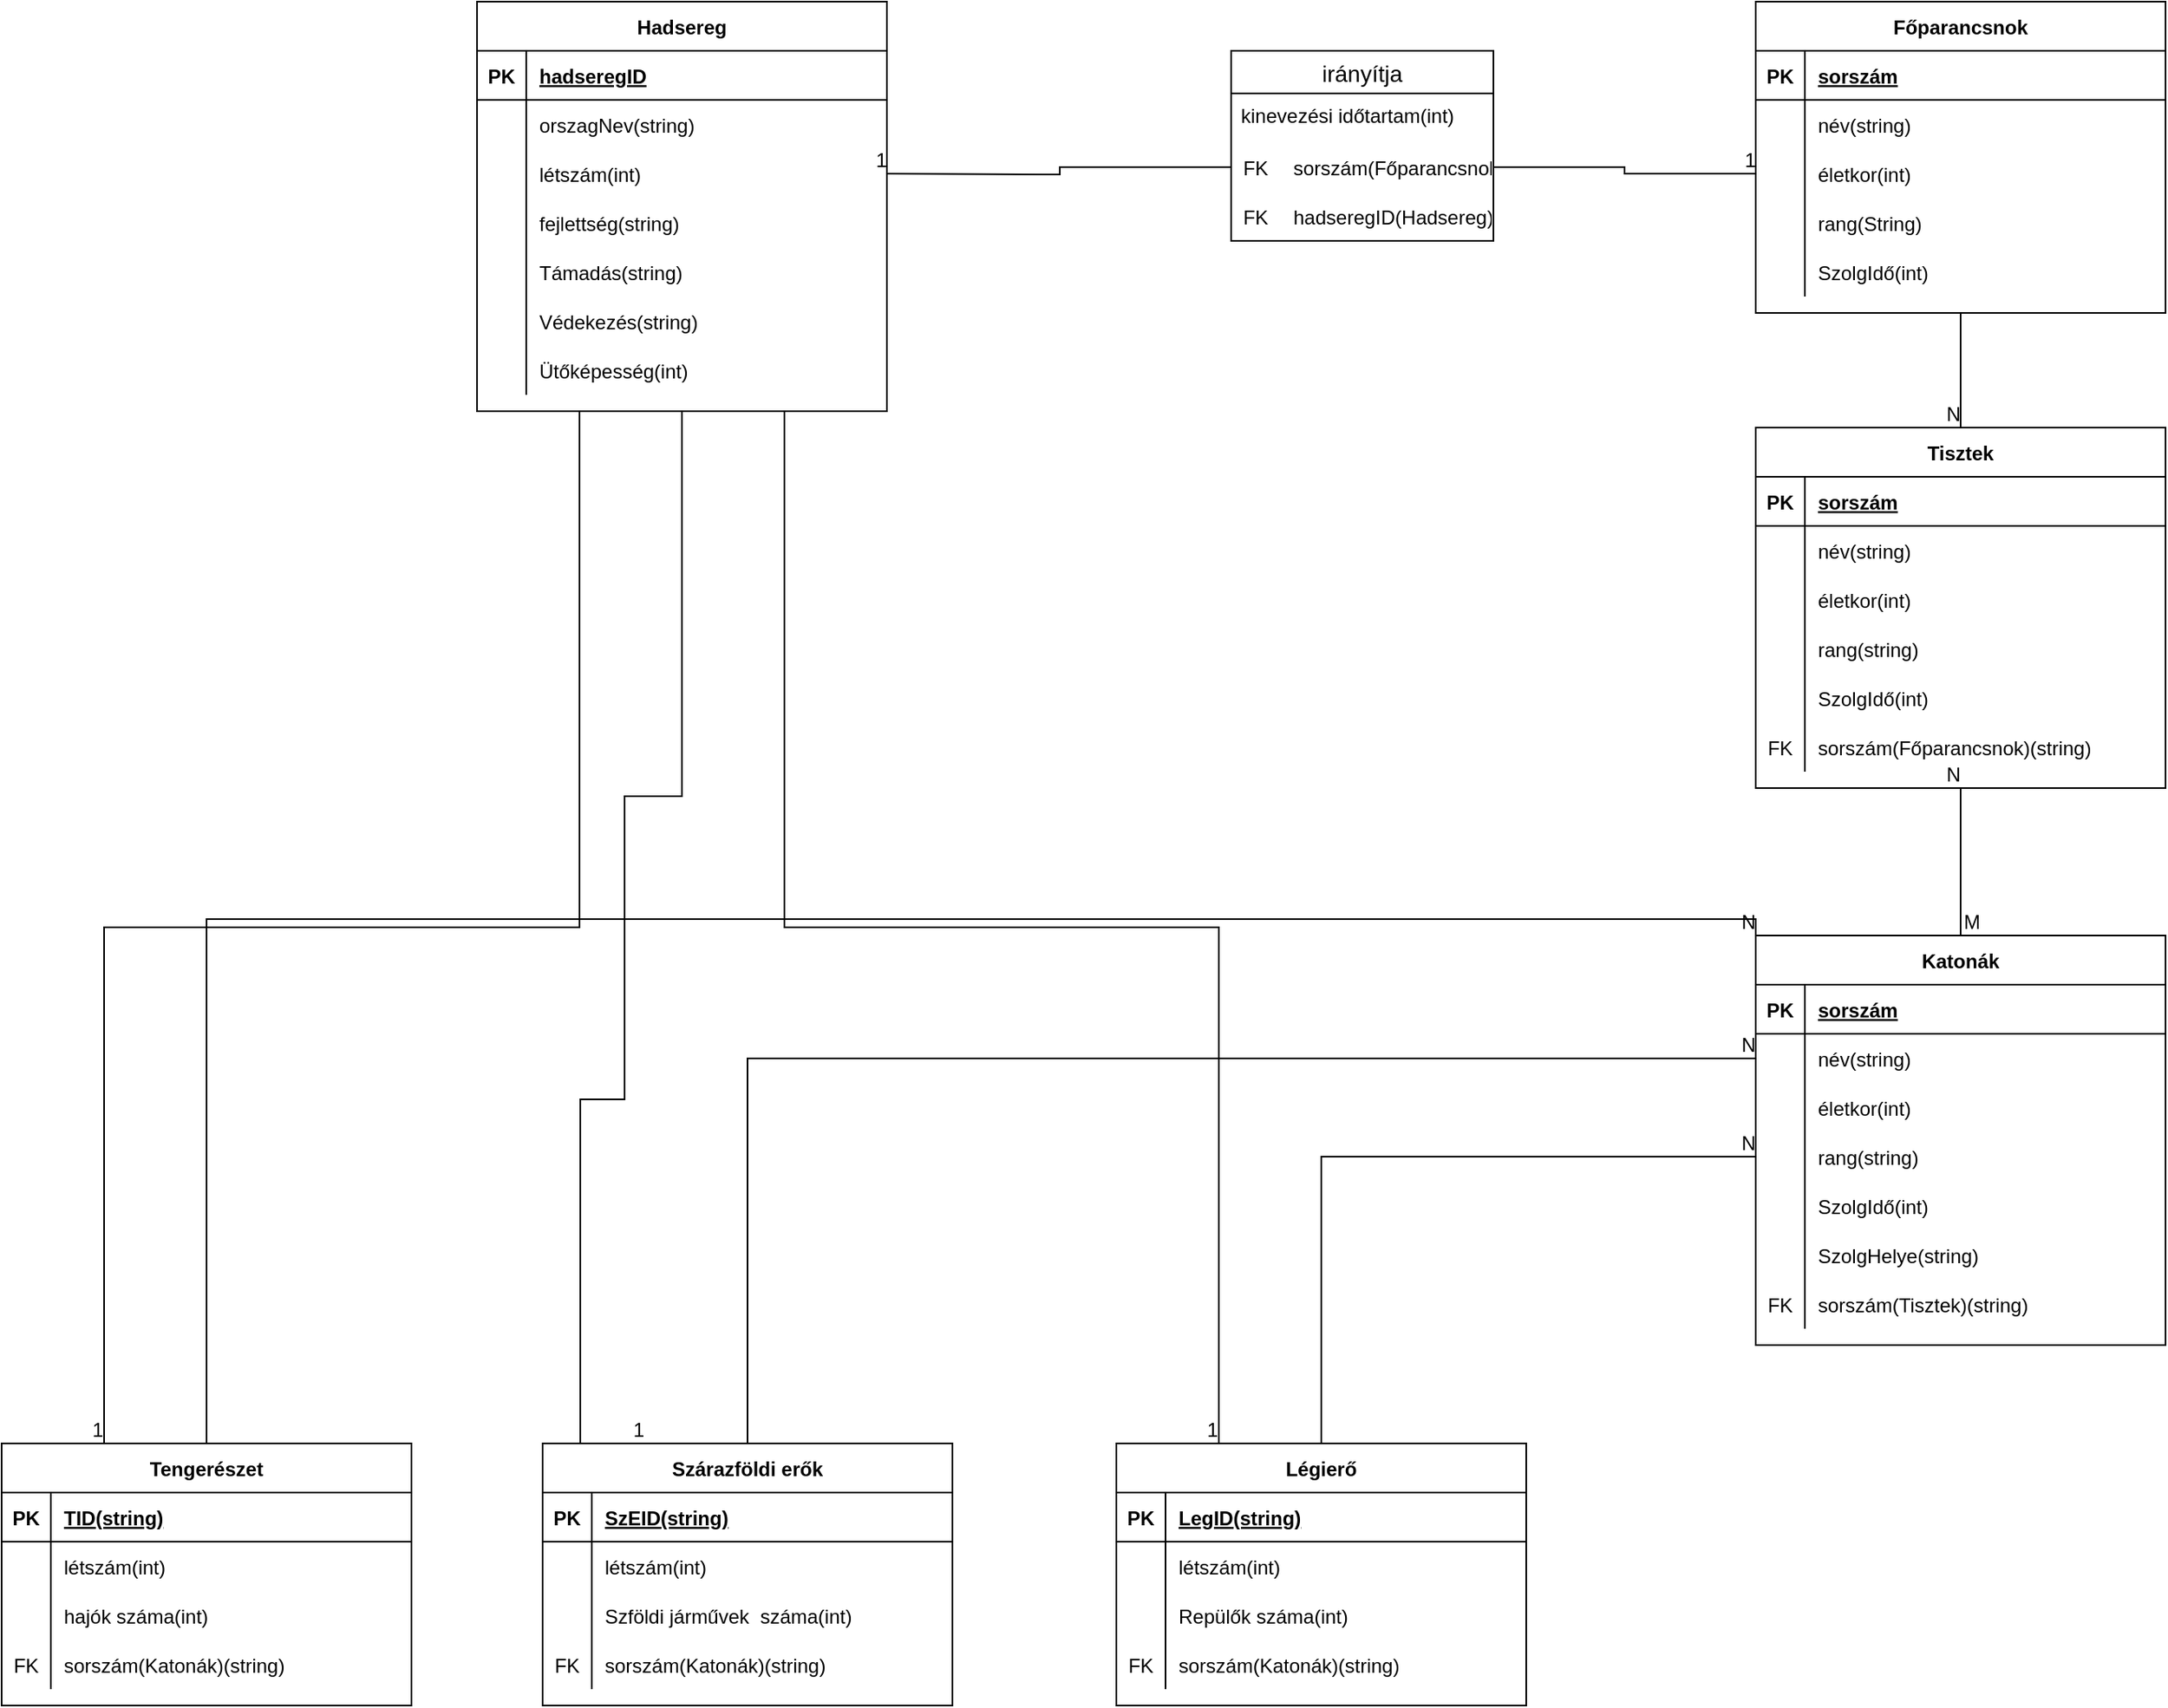<mxfile version="20.6.0" type="github">
  <diagram id="R2lEEEUBdFMjLlhIrx00" name="Page-1">
    <mxGraphModel dx="2073" dy="1334" grid="1" gridSize="10" guides="1" tooltips="1" connect="1" arrows="1" fold="1" page="0" pageScale="1" pageWidth="850" pageHeight="1100" math="0" shadow="0" extFonts="Permanent Marker^https://fonts.googleapis.com/css?family=Permanent+Marker">
      <root>
        <mxCell id="0" />
        <mxCell id="1" parent="0" />
        <mxCell id="C-vyLk0tnHw3VtMMgP7b-2" value="Főparancsnok" style="shape=table;startSize=30;container=1;collapsible=1;childLayout=tableLayout;fixedRows=1;rowLines=0;fontStyle=1;align=center;resizeLast=1;" parent="1" vertex="1">
          <mxGeometry x="780" y="-40" width="250" height="190" as="geometry" />
        </mxCell>
        <mxCell id="C-vyLk0tnHw3VtMMgP7b-3" value="" style="shape=partialRectangle;collapsible=0;dropTarget=0;pointerEvents=0;fillColor=none;points=[[0,0.5],[1,0.5]];portConstraint=eastwest;top=0;left=0;right=0;bottom=1;" parent="C-vyLk0tnHw3VtMMgP7b-2" vertex="1">
          <mxGeometry y="30" width="250" height="30" as="geometry" />
        </mxCell>
        <mxCell id="C-vyLk0tnHw3VtMMgP7b-4" value="PK" style="shape=partialRectangle;overflow=hidden;connectable=0;fillColor=none;top=0;left=0;bottom=0;right=0;fontStyle=1;" parent="C-vyLk0tnHw3VtMMgP7b-3" vertex="1">
          <mxGeometry width="30" height="30" as="geometry">
            <mxRectangle width="30" height="30" as="alternateBounds" />
          </mxGeometry>
        </mxCell>
        <mxCell id="C-vyLk0tnHw3VtMMgP7b-5" value="sorszám" style="shape=partialRectangle;overflow=hidden;connectable=0;fillColor=none;top=0;left=0;bottom=0;right=0;align=left;spacingLeft=6;fontStyle=5;" parent="C-vyLk0tnHw3VtMMgP7b-3" vertex="1">
          <mxGeometry x="30" width="220" height="30" as="geometry">
            <mxRectangle width="220" height="30" as="alternateBounds" />
          </mxGeometry>
        </mxCell>
        <mxCell id="C-vyLk0tnHw3VtMMgP7b-6" value="" style="shape=partialRectangle;collapsible=0;dropTarget=0;pointerEvents=0;fillColor=none;points=[[0,0.5],[1,0.5]];portConstraint=eastwest;top=0;left=0;right=0;bottom=0;" parent="C-vyLk0tnHw3VtMMgP7b-2" vertex="1">
          <mxGeometry y="60" width="250" height="30" as="geometry" />
        </mxCell>
        <mxCell id="C-vyLk0tnHw3VtMMgP7b-7" value="" style="shape=partialRectangle;overflow=hidden;connectable=0;fillColor=none;top=0;left=0;bottom=0;right=0;" parent="C-vyLk0tnHw3VtMMgP7b-6" vertex="1">
          <mxGeometry width="30" height="30" as="geometry">
            <mxRectangle width="30" height="30" as="alternateBounds" />
          </mxGeometry>
        </mxCell>
        <mxCell id="C-vyLk0tnHw3VtMMgP7b-8" value="név(string)" style="shape=partialRectangle;overflow=hidden;connectable=0;fillColor=none;top=0;left=0;bottom=0;right=0;align=left;spacingLeft=6;" parent="C-vyLk0tnHw3VtMMgP7b-6" vertex="1">
          <mxGeometry x="30" width="220" height="30" as="geometry">
            <mxRectangle width="220" height="30" as="alternateBounds" />
          </mxGeometry>
        </mxCell>
        <mxCell id="62SNjgMuvcfCCcA8fAyy-22" value="" style="shape=tableRow;horizontal=0;startSize=0;swimlaneHead=0;swimlaneBody=0;fillColor=none;collapsible=0;dropTarget=0;points=[[0,0.5],[1,0.5]];portConstraint=eastwest;top=0;left=0;right=0;bottom=0;" parent="C-vyLk0tnHw3VtMMgP7b-2" vertex="1">
          <mxGeometry y="90" width="250" height="30" as="geometry" />
        </mxCell>
        <mxCell id="62SNjgMuvcfCCcA8fAyy-23" value="" style="shape=partialRectangle;connectable=0;fillColor=none;top=0;left=0;bottom=0;right=0;editable=1;overflow=hidden;" parent="62SNjgMuvcfCCcA8fAyy-22" vertex="1">
          <mxGeometry width="30" height="30" as="geometry">
            <mxRectangle width="30" height="30" as="alternateBounds" />
          </mxGeometry>
        </mxCell>
        <mxCell id="62SNjgMuvcfCCcA8fAyy-24" value="életkor(int)" style="shape=partialRectangle;connectable=0;fillColor=none;top=0;left=0;bottom=0;right=0;align=left;spacingLeft=6;overflow=hidden;" parent="62SNjgMuvcfCCcA8fAyy-22" vertex="1">
          <mxGeometry x="30" width="220" height="30" as="geometry">
            <mxRectangle width="220" height="30" as="alternateBounds" />
          </mxGeometry>
        </mxCell>
        <mxCell id="62SNjgMuvcfCCcA8fAyy-26" value="" style="shape=tableRow;horizontal=0;startSize=0;swimlaneHead=0;swimlaneBody=0;fillColor=none;collapsible=0;dropTarget=0;points=[[0,0.5],[1,0.5]];portConstraint=eastwest;top=0;left=0;right=0;bottom=0;" parent="C-vyLk0tnHw3VtMMgP7b-2" vertex="1">
          <mxGeometry y="120" width="250" height="30" as="geometry" />
        </mxCell>
        <mxCell id="62SNjgMuvcfCCcA8fAyy-27" value="" style="shape=partialRectangle;connectable=0;fillColor=none;top=0;left=0;bottom=0;right=0;editable=1;overflow=hidden;" parent="62SNjgMuvcfCCcA8fAyy-26" vertex="1">
          <mxGeometry width="30" height="30" as="geometry">
            <mxRectangle width="30" height="30" as="alternateBounds" />
          </mxGeometry>
        </mxCell>
        <mxCell id="62SNjgMuvcfCCcA8fAyy-28" value="rang(String)" style="shape=partialRectangle;connectable=0;fillColor=none;top=0;left=0;bottom=0;right=0;align=left;spacingLeft=6;overflow=hidden;" parent="62SNjgMuvcfCCcA8fAyy-26" vertex="1">
          <mxGeometry x="30" width="220" height="30" as="geometry">
            <mxRectangle width="220" height="30" as="alternateBounds" />
          </mxGeometry>
        </mxCell>
        <mxCell id="62SNjgMuvcfCCcA8fAyy-30" value="" style="shape=tableRow;horizontal=0;startSize=0;swimlaneHead=0;swimlaneBody=0;fillColor=none;collapsible=0;dropTarget=0;points=[[0,0.5],[1,0.5]];portConstraint=eastwest;top=0;left=0;right=0;bottom=0;" parent="C-vyLk0tnHw3VtMMgP7b-2" vertex="1">
          <mxGeometry y="150" width="250" height="30" as="geometry" />
        </mxCell>
        <mxCell id="62SNjgMuvcfCCcA8fAyy-31" value="" style="shape=partialRectangle;connectable=0;fillColor=none;top=0;left=0;bottom=0;right=0;editable=1;overflow=hidden;" parent="62SNjgMuvcfCCcA8fAyy-30" vertex="1">
          <mxGeometry width="30" height="30" as="geometry">
            <mxRectangle width="30" height="30" as="alternateBounds" />
          </mxGeometry>
        </mxCell>
        <mxCell id="62SNjgMuvcfCCcA8fAyy-32" value="SzolgIdő(int)" style="shape=partialRectangle;connectable=0;fillColor=none;top=0;left=0;bottom=0;right=0;align=left;spacingLeft=6;overflow=hidden;" parent="62SNjgMuvcfCCcA8fAyy-30" vertex="1">
          <mxGeometry x="30" width="220" height="30" as="geometry">
            <mxRectangle width="220" height="30" as="alternateBounds" />
          </mxGeometry>
        </mxCell>
        <mxCell id="C-vyLk0tnHw3VtMMgP7b-23" value="Hadsereg" style="shape=table;startSize=30;container=1;collapsible=1;childLayout=tableLayout;fixedRows=1;rowLines=0;fontStyle=1;align=center;resizeLast=1;" parent="1" vertex="1">
          <mxGeometry y="-40" width="250" height="250" as="geometry" />
        </mxCell>
        <mxCell id="C-vyLk0tnHw3VtMMgP7b-24" value="" style="shape=partialRectangle;collapsible=0;dropTarget=0;pointerEvents=0;fillColor=none;points=[[0,0.5],[1,0.5]];portConstraint=eastwest;top=0;left=0;right=0;bottom=1;" parent="C-vyLk0tnHw3VtMMgP7b-23" vertex="1">
          <mxGeometry y="30" width="250" height="30" as="geometry" />
        </mxCell>
        <mxCell id="C-vyLk0tnHw3VtMMgP7b-25" value="PK" style="shape=partialRectangle;overflow=hidden;connectable=0;fillColor=none;top=0;left=0;bottom=0;right=0;fontStyle=1;" parent="C-vyLk0tnHw3VtMMgP7b-24" vertex="1">
          <mxGeometry width="30" height="30" as="geometry">
            <mxRectangle width="30" height="30" as="alternateBounds" />
          </mxGeometry>
        </mxCell>
        <mxCell id="C-vyLk0tnHw3VtMMgP7b-26" value="hadseregID" style="shape=partialRectangle;overflow=hidden;connectable=0;fillColor=none;top=0;left=0;bottom=0;right=0;align=left;spacingLeft=6;fontStyle=5;" parent="C-vyLk0tnHw3VtMMgP7b-24" vertex="1">
          <mxGeometry x="30" width="220" height="30" as="geometry">
            <mxRectangle width="220" height="30" as="alternateBounds" />
          </mxGeometry>
        </mxCell>
        <mxCell id="C-vyLk0tnHw3VtMMgP7b-27" value="" style="shape=partialRectangle;collapsible=0;dropTarget=0;pointerEvents=0;fillColor=none;points=[[0,0.5],[1,0.5]];portConstraint=eastwest;top=0;left=0;right=0;bottom=0;" parent="C-vyLk0tnHw3VtMMgP7b-23" vertex="1">
          <mxGeometry y="60" width="250" height="30" as="geometry" />
        </mxCell>
        <mxCell id="C-vyLk0tnHw3VtMMgP7b-28" value="" style="shape=partialRectangle;overflow=hidden;connectable=0;fillColor=none;top=0;left=0;bottom=0;right=0;" parent="C-vyLk0tnHw3VtMMgP7b-27" vertex="1">
          <mxGeometry width="30" height="30" as="geometry">
            <mxRectangle width="30" height="30" as="alternateBounds" />
          </mxGeometry>
        </mxCell>
        <mxCell id="C-vyLk0tnHw3VtMMgP7b-29" value="orszagNev(string)" style="shape=partialRectangle;overflow=hidden;connectable=0;fillColor=none;top=0;left=0;bottom=0;right=0;align=left;spacingLeft=6;" parent="C-vyLk0tnHw3VtMMgP7b-27" vertex="1">
          <mxGeometry x="30" width="220" height="30" as="geometry">
            <mxRectangle width="220" height="30" as="alternateBounds" />
          </mxGeometry>
        </mxCell>
        <mxCell id="62SNjgMuvcfCCcA8fAyy-2" value="" style="shape=tableRow;horizontal=0;startSize=0;swimlaneHead=0;swimlaneBody=0;fillColor=none;collapsible=0;dropTarget=0;points=[[0,0.5],[1,0.5]];portConstraint=eastwest;top=0;left=0;right=0;bottom=0;" parent="C-vyLk0tnHw3VtMMgP7b-23" vertex="1">
          <mxGeometry y="90" width="250" height="30" as="geometry" />
        </mxCell>
        <mxCell id="62SNjgMuvcfCCcA8fAyy-3" value="" style="shape=partialRectangle;connectable=0;fillColor=none;top=0;left=0;bottom=0;right=0;editable=1;overflow=hidden;" parent="62SNjgMuvcfCCcA8fAyy-2" vertex="1">
          <mxGeometry width="30" height="30" as="geometry">
            <mxRectangle width="30" height="30" as="alternateBounds" />
          </mxGeometry>
        </mxCell>
        <mxCell id="62SNjgMuvcfCCcA8fAyy-4" value="létszám(int)" style="shape=partialRectangle;connectable=0;fillColor=none;top=0;left=0;bottom=0;right=0;align=left;spacingLeft=6;overflow=hidden;" parent="62SNjgMuvcfCCcA8fAyy-2" vertex="1">
          <mxGeometry x="30" width="220" height="30" as="geometry">
            <mxRectangle width="220" height="30" as="alternateBounds" />
          </mxGeometry>
        </mxCell>
        <mxCell id="62SNjgMuvcfCCcA8fAyy-6" value="" style="shape=tableRow;horizontal=0;startSize=0;swimlaneHead=0;swimlaneBody=0;fillColor=none;collapsible=0;dropTarget=0;points=[[0,0.5],[1,0.5]];portConstraint=eastwest;top=0;left=0;right=0;bottom=0;" parent="C-vyLk0tnHw3VtMMgP7b-23" vertex="1">
          <mxGeometry y="120" width="250" height="30" as="geometry" />
        </mxCell>
        <mxCell id="62SNjgMuvcfCCcA8fAyy-7" value="" style="shape=partialRectangle;connectable=0;fillColor=none;top=0;left=0;bottom=0;right=0;editable=1;overflow=hidden;" parent="62SNjgMuvcfCCcA8fAyy-6" vertex="1">
          <mxGeometry width="30" height="30" as="geometry">
            <mxRectangle width="30" height="30" as="alternateBounds" />
          </mxGeometry>
        </mxCell>
        <mxCell id="62SNjgMuvcfCCcA8fAyy-8" value="fejlettség(string)" style="shape=partialRectangle;connectable=0;fillColor=none;top=0;left=0;bottom=0;right=0;align=left;spacingLeft=6;overflow=hidden;" parent="62SNjgMuvcfCCcA8fAyy-6" vertex="1">
          <mxGeometry x="30" width="220" height="30" as="geometry">
            <mxRectangle width="220" height="30" as="alternateBounds" />
          </mxGeometry>
        </mxCell>
        <mxCell id="62SNjgMuvcfCCcA8fAyy-10" value="" style="shape=tableRow;horizontal=0;startSize=0;swimlaneHead=0;swimlaneBody=0;fillColor=none;collapsible=0;dropTarget=0;points=[[0,0.5],[1,0.5]];portConstraint=eastwest;top=0;left=0;right=0;bottom=0;" parent="C-vyLk0tnHw3VtMMgP7b-23" vertex="1">
          <mxGeometry y="150" width="250" height="30" as="geometry" />
        </mxCell>
        <mxCell id="62SNjgMuvcfCCcA8fAyy-11" value="" style="shape=partialRectangle;connectable=0;fillColor=none;top=0;left=0;bottom=0;right=0;editable=1;overflow=hidden;" parent="62SNjgMuvcfCCcA8fAyy-10" vertex="1">
          <mxGeometry width="30" height="30" as="geometry">
            <mxRectangle width="30" height="30" as="alternateBounds" />
          </mxGeometry>
        </mxCell>
        <mxCell id="62SNjgMuvcfCCcA8fAyy-12" value="Támadás(string)" style="shape=partialRectangle;connectable=0;fillColor=none;top=0;left=0;bottom=0;right=0;align=left;spacingLeft=6;overflow=hidden;" parent="62SNjgMuvcfCCcA8fAyy-10" vertex="1">
          <mxGeometry x="30" width="220" height="30" as="geometry">
            <mxRectangle width="220" height="30" as="alternateBounds" />
          </mxGeometry>
        </mxCell>
        <mxCell id="62SNjgMuvcfCCcA8fAyy-14" value="" style="shape=tableRow;horizontal=0;startSize=0;swimlaneHead=0;swimlaneBody=0;fillColor=none;collapsible=0;dropTarget=0;points=[[0,0.5],[1,0.5]];portConstraint=eastwest;top=0;left=0;right=0;bottom=0;" parent="C-vyLk0tnHw3VtMMgP7b-23" vertex="1">
          <mxGeometry y="180" width="250" height="30" as="geometry" />
        </mxCell>
        <mxCell id="62SNjgMuvcfCCcA8fAyy-15" value="" style="shape=partialRectangle;connectable=0;fillColor=none;top=0;left=0;bottom=0;right=0;editable=1;overflow=hidden;" parent="62SNjgMuvcfCCcA8fAyy-14" vertex="1">
          <mxGeometry width="30" height="30" as="geometry">
            <mxRectangle width="30" height="30" as="alternateBounds" />
          </mxGeometry>
        </mxCell>
        <mxCell id="62SNjgMuvcfCCcA8fAyy-16" value="Védekezés(string)" style="shape=partialRectangle;connectable=0;fillColor=none;top=0;left=0;bottom=0;right=0;align=left;spacingLeft=6;overflow=hidden;" parent="62SNjgMuvcfCCcA8fAyy-14" vertex="1">
          <mxGeometry x="30" width="220" height="30" as="geometry">
            <mxRectangle width="220" height="30" as="alternateBounds" />
          </mxGeometry>
        </mxCell>
        <mxCell id="62SNjgMuvcfCCcA8fAyy-18" value="" style="shape=tableRow;horizontal=0;startSize=0;swimlaneHead=0;swimlaneBody=0;fillColor=none;collapsible=0;dropTarget=0;points=[[0,0.5],[1,0.5]];portConstraint=eastwest;top=0;left=0;right=0;bottom=0;" parent="C-vyLk0tnHw3VtMMgP7b-23" vertex="1">
          <mxGeometry y="210" width="250" height="30" as="geometry" />
        </mxCell>
        <mxCell id="62SNjgMuvcfCCcA8fAyy-19" value="" style="shape=partialRectangle;connectable=0;fillColor=none;top=0;left=0;bottom=0;right=0;editable=1;overflow=hidden;" parent="62SNjgMuvcfCCcA8fAyy-18" vertex="1">
          <mxGeometry width="30" height="30" as="geometry">
            <mxRectangle width="30" height="30" as="alternateBounds" />
          </mxGeometry>
        </mxCell>
        <mxCell id="62SNjgMuvcfCCcA8fAyy-20" value="Ütőképesség(int)" style="shape=partialRectangle;connectable=0;fillColor=none;top=0;left=0;bottom=0;right=0;align=left;spacingLeft=6;overflow=hidden;" parent="62SNjgMuvcfCCcA8fAyy-18" vertex="1">
          <mxGeometry x="30" width="220" height="30" as="geometry">
            <mxRectangle width="220" height="30" as="alternateBounds" />
          </mxGeometry>
        </mxCell>
        <mxCell id="62SNjgMuvcfCCcA8fAyy-33" value="Tisztek" style="shape=table;startSize=30;container=1;collapsible=1;childLayout=tableLayout;fixedRows=1;rowLines=0;fontStyle=1;align=center;resizeLast=1;" parent="1" vertex="1">
          <mxGeometry x="780" y="220" width="250" height="220" as="geometry" />
        </mxCell>
        <mxCell id="62SNjgMuvcfCCcA8fAyy-34" value="" style="shape=partialRectangle;collapsible=0;dropTarget=0;pointerEvents=0;fillColor=none;points=[[0,0.5],[1,0.5]];portConstraint=eastwest;top=0;left=0;right=0;bottom=1;" parent="62SNjgMuvcfCCcA8fAyy-33" vertex="1">
          <mxGeometry y="30" width="250" height="30" as="geometry" />
        </mxCell>
        <mxCell id="62SNjgMuvcfCCcA8fAyy-35" value="PK" style="shape=partialRectangle;overflow=hidden;connectable=0;fillColor=none;top=0;left=0;bottom=0;right=0;fontStyle=1;" parent="62SNjgMuvcfCCcA8fAyy-34" vertex="1">
          <mxGeometry width="30" height="30" as="geometry">
            <mxRectangle width="30" height="30" as="alternateBounds" />
          </mxGeometry>
        </mxCell>
        <mxCell id="62SNjgMuvcfCCcA8fAyy-36" value="sorszám" style="shape=partialRectangle;overflow=hidden;connectable=0;fillColor=none;top=0;left=0;bottom=0;right=0;align=left;spacingLeft=6;fontStyle=5;" parent="62SNjgMuvcfCCcA8fAyy-34" vertex="1">
          <mxGeometry x="30" width="220" height="30" as="geometry">
            <mxRectangle width="220" height="30" as="alternateBounds" />
          </mxGeometry>
        </mxCell>
        <mxCell id="62SNjgMuvcfCCcA8fAyy-37" value="" style="shape=partialRectangle;collapsible=0;dropTarget=0;pointerEvents=0;fillColor=none;points=[[0,0.5],[1,0.5]];portConstraint=eastwest;top=0;left=0;right=0;bottom=0;" parent="62SNjgMuvcfCCcA8fAyy-33" vertex="1">
          <mxGeometry y="60" width="250" height="30" as="geometry" />
        </mxCell>
        <mxCell id="62SNjgMuvcfCCcA8fAyy-38" value="" style="shape=partialRectangle;overflow=hidden;connectable=0;fillColor=none;top=0;left=0;bottom=0;right=0;" parent="62SNjgMuvcfCCcA8fAyy-37" vertex="1">
          <mxGeometry width="30" height="30" as="geometry">
            <mxRectangle width="30" height="30" as="alternateBounds" />
          </mxGeometry>
        </mxCell>
        <mxCell id="62SNjgMuvcfCCcA8fAyy-39" value="név(string)" style="shape=partialRectangle;overflow=hidden;connectable=0;fillColor=none;top=0;left=0;bottom=0;right=0;align=left;spacingLeft=6;" parent="62SNjgMuvcfCCcA8fAyy-37" vertex="1">
          <mxGeometry x="30" width="220" height="30" as="geometry">
            <mxRectangle width="220" height="30" as="alternateBounds" />
          </mxGeometry>
        </mxCell>
        <mxCell id="62SNjgMuvcfCCcA8fAyy-40" value="" style="shape=tableRow;horizontal=0;startSize=0;swimlaneHead=0;swimlaneBody=0;fillColor=none;collapsible=0;dropTarget=0;points=[[0,0.5],[1,0.5]];portConstraint=eastwest;top=0;left=0;right=0;bottom=0;" parent="62SNjgMuvcfCCcA8fAyy-33" vertex="1">
          <mxGeometry y="90" width="250" height="30" as="geometry" />
        </mxCell>
        <mxCell id="62SNjgMuvcfCCcA8fAyy-41" value="" style="shape=partialRectangle;connectable=0;fillColor=none;top=0;left=0;bottom=0;right=0;editable=1;overflow=hidden;" parent="62SNjgMuvcfCCcA8fAyy-40" vertex="1">
          <mxGeometry width="30" height="30" as="geometry">
            <mxRectangle width="30" height="30" as="alternateBounds" />
          </mxGeometry>
        </mxCell>
        <mxCell id="62SNjgMuvcfCCcA8fAyy-42" value="életkor(int)" style="shape=partialRectangle;connectable=0;fillColor=none;top=0;left=0;bottom=0;right=0;align=left;spacingLeft=6;overflow=hidden;" parent="62SNjgMuvcfCCcA8fAyy-40" vertex="1">
          <mxGeometry x="30" width="220" height="30" as="geometry">
            <mxRectangle width="220" height="30" as="alternateBounds" />
          </mxGeometry>
        </mxCell>
        <mxCell id="62SNjgMuvcfCCcA8fAyy-43" value="" style="shape=tableRow;horizontal=0;startSize=0;swimlaneHead=0;swimlaneBody=0;fillColor=none;collapsible=0;dropTarget=0;points=[[0,0.5],[1,0.5]];portConstraint=eastwest;top=0;left=0;right=0;bottom=0;" parent="62SNjgMuvcfCCcA8fAyy-33" vertex="1">
          <mxGeometry y="120" width="250" height="30" as="geometry" />
        </mxCell>
        <mxCell id="62SNjgMuvcfCCcA8fAyy-44" value="" style="shape=partialRectangle;connectable=0;fillColor=none;top=0;left=0;bottom=0;right=0;editable=1;overflow=hidden;" parent="62SNjgMuvcfCCcA8fAyy-43" vertex="1">
          <mxGeometry width="30" height="30" as="geometry">
            <mxRectangle width="30" height="30" as="alternateBounds" />
          </mxGeometry>
        </mxCell>
        <mxCell id="62SNjgMuvcfCCcA8fAyy-45" value="rang(string)" style="shape=partialRectangle;connectable=0;fillColor=none;top=0;left=0;bottom=0;right=0;align=left;spacingLeft=6;overflow=hidden;" parent="62SNjgMuvcfCCcA8fAyy-43" vertex="1">
          <mxGeometry x="30" width="220" height="30" as="geometry">
            <mxRectangle width="220" height="30" as="alternateBounds" />
          </mxGeometry>
        </mxCell>
        <mxCell id="62SNjgMuvcfCCcA8fAyy-46" value="" style="shape=tableRow;horizontal=0;startSize=0;swimlaneHead=0;swimlaneBody=0;fillColor=none;collapsible=0;dropTarget=0;points=[[0,0.5],[1,0.5]];portConstraint=eastwest;top=0;left=0;right=0;bottom=0;" parent="62SNjgMuvcfCCcA8fAyy-33" vertex="1">
          <mxGeometry y="150" width="250" height="30" as="geometry" />
        </mxCell>
        <mxCell id="62SNjgMuvcfCCcA8fAyy-47" value="" style="shape=partialRectangle;connectable=0;fillColor=none;top=0;left=0;bottom=0;right=0;editable=1;overflow=hidden;" parent="62SNjgMuvcfCCcA8fAyy-46" vertex="1">
          <mxGeometry width="30" height="30" as="geometry">
            <mxRectangle width="30" height="30" as="alternateBounds" />
          </mxGeometry>
        </mxCell>
        <mxCell id="62SNjgMuvcfCCcA8fAyy-48" value="SzolgIdő(int)" style="shape=partialRectangle;connectable=0;fillColor=none;top=0;left=0;bottom=0;right=0;align=left;spacingLeft=6;overflow=hidden;" parent="62SNjgMuvcfCCcA8fAyy-46" vertex="1">
          <mxGeometry x="30" width="220" height="30" as="geometry">
            <mxRectangle width="220" height="30" as="alternateBounds" />
          </mxGeometry>
        </mxCell>
        <mxCell id="62SNjgMuvcfCCcA8fAyy-50" value="" style="shape=tableRow;horizontal=0;startSize=0;swimlaneHead=0;swimlaneBody=0;fillColor=none;collapsible=0;dropTarget=0;points=[[0,0.5],[1,0.5]];portConstraint=eastwest;top=0;left=0;right=0;bottom=0;" parent="62SNjgMuvcfCCcA8fAyy-33" vertex="1">
          <mxGeometry y="180" width="250" height="30" as="geometry" />
        </mxCell>
        <mxCell id="62SNjgMuvcfCCcA8fAyy-51" value="FK" style="shape=partialRectangle;connectable=0;fillColor=none;top=0;left=0;bottom=0;right=0;fontStyle=0;overflow=hidden;" parent="62SNjgMuvcfCCcA8fAyy-50" vertex="1">
          <mxGeometry width="30" height="30" as="geometry">
            <mxRectangle width="30" height="30" as="alternateBounds" />
          </mxGeometry>
        </mxCell>
        <mxCell id="62SNjgMuvcfCCcA8fAyy-52" value="sorszám(Főparancsnok)(string)" style="shape=partialRectangle;connectable=0;fillColor=none;top=0;left=0;bottom=0;right=0;align=left;spacingLeft=6;fontStyle=0;overflow=hidden;" parent="62SNjgMuvcfCCcA8fAyy-50" vertex="1">
          <mxGeometry x="30" width="220" height="30" as="geometry">
            <mxRectangle width="220" height="30" as="alternateBounds" />
          </mxGeometry>
        </mxCell>
        <mxCell id="62SNjgMuvcfCCcA8fAyy-53" value="Katonák" style="shape=table;startSize=30;container=1;collapsible=1;childLayout=tableLayout;fixedRows=1;rowLines=0;fontStyle=1;align=center;resizeLast=1;" parent="1" vertex="1">
          <mxGeometry x="780" y="530" width="250" height="250" as="geometry" />
        </mxCell>
        <mxCell id="62SNjgMuvcfCCcA8fAyy-54" value="" style="shape=partialRectangle;collapsible=0;dropTarget=0;pointerEvents=0;fillColor=none;points=[[0,0.5],[1,0.5]];portConstraint=eastwest;top=0;left=0;right=0;bottom=1;" parent="62SNjgMuvcfCCcA8fAyy-53" vertex="1">
          <mxGeometry y="30" width="250" height="30" as="geometry" />
        </mxCell>
        <mxCell id="62SNjgMuvcfCCcA8fAyy-55" value="PK" style="shape=partialRectangle;overflow=hidden;connectable=0;fillColor=none;top=0;left=0;bottom=0;right=0;fontStyle=1;" parent="62SNjgMuvcfCCcA8fAyy-54" vertex="1">
          <mxGeometry width="30" height="30" as="geometry">
            <mxRectangle width="30" height="30" as="alternateBounds" />
          </mxGeometry>
        </mxCell>
        <mxCell id="62SNjgMuvcfCCcA8fAyy-56" value="sorszám" style="shape=partialRectangle;overflow=hidden;connectable=0;fillColor=none;top=0;left=0;bottom=0;right=0;align=left;spacingLeft=6;fontStyle=5;" parent="62SNjgMuvcfCCcA8fAyy-54" vertex="1">
          <mxGeometry x="30" width="220" height="30" as="geometry">
            <mxRectangle width="220" height="30" as="alternateBounds" />
          </mxGeometry>
        </mxCell>
        <mxCell id="62SNjgMuvcfCCcA8fAyy-57" value="" style="shape=partialRectangle;collapsible=0;dropTarget=0;pointerEvents=0;fillColor=none;points=[[0,0.5],[1,0.5]];portConstraint=eastwest;top=0;left=0;right=0;bottom=0;" parent="62SNjgMuvcfCCcA8fAyy-53" vertex="1">
          <mxGeometry y="60" width="250" height="30" as="geometry" />
        </mxCell>
        <mxCell id="62SNjgMuvcfCCcA8fAyy-58" value="" style="shape=partialRectangle;overflow=hidden;connectable=0;fillColor=none;top=0;left=0;bottom=0;right=0;" parent="62SNjgMuvcfCCcA8fAyy-57" vertex="1">
          <mxGeometry width="30" height="30" as="geometry">
            <mxRectangle width="30" height="30" as="alternateBounds" />
          </mxGeometry>
        </mxCell>
        <mxCell id="62SNjgMuvcfCCcA8fAyy-59" value="név(string)" style="shape=partialRectangle;overflow=hidden;connectable=0;fillColor=none;top=0;left=0;bottom=0;right=0;align=left;spacingLeft=6;" parent="62SNjgMuvcfCCcA8fAyy-57" vertex="1">
          <mxGeometry x="30" width="220" height="30" as="geometry">
            <mxRectangle width="220" height="30" as="alternateBounds" />
          </mxGeometry>
        </mxCell>
        <mxCell id="62SNjgMuvcfCCcA8fAyy-60" value="" style="shape=tableRow;horizontal=0;startSize=0;swimlaneHead=0;swimlaneBody=0;fillColor=none;collapsible=0;dropTarget=0;points=[[0,0.5],[1,0.5]];portConstraint=eastwest;top=0;left=0;right=0;bottom=0;" parent="62SNjgMuvcfCCcA8fAyy-53" vertex="1">
          <mxGeometry y="90" width="250" height="30" as="geometry" />
        </mxCell>
        <mxCell id="62SNjgMuvcfCCcA8fAyy-61" value="" style="shape=partialRectangle;connectable=0;fillColor=none;top=0;left=0;bottom=0;right=0;editable=1;overflow=hidden;" parent="62SNjgMuvcfCCcA8fAyy-60" vertex="1">
          <mxGeometry width="30" height="30" as="geometry">
            <mxRectangle width="30" height="30" as="alternateBounds" />
          </mxGeometry>
        </mxCell>
        <mxCell id="62SNjgMuvcfCCcA8fAyy-62" value="életkor(int)" style="shape=partialRectangle;connectable=0;fillColor=none;top=0;left=0;bottom=0;right=0;align=left;spacingLeft=6;overflow=hidden;" parent="62SNjgMuvcfCCcA8fAyy-60" vertex="1">
          <mxGeometry x="30" width="220" height="30" as="geometry">
            <mxRectangle width="220" height="30" as="alternateBounds" />
          </mxGeometry>
        </mxCell>
        <mxCell id="62SNjgMuvcfCCcA8fAyy-63" value="" style="shape=tableRow;horizontal=0;startSize=0;swimlaneHead=0;swimlaneBody=0;fillColor=none;collapsible=0;dropTarget=0;points=[[0,0.5],[1,0.5]];portConstraint=eastwest;top=0;left=0;right=0;bottom=0;" parent="62SNjgMuvcfCCcA8fAyy-53" vertex="1">
          <mxGeometry y="120" width="250" height="30" as="geometry" />
        </mxCell>
        <mxCell id="62SNjgMuvcfCCcA8fAyy-64" value="" style="shape=partialRectangle;connectable=0;fillColor=none;top=0;left=0;bottom=0;right=0;editable=1;overflow=hidden;" parent="62SNjgMuvcfCCcA8fAyy-63" vertex="1">
          <mxGeometry width="30" height="30" as="geometry">
            <mxRectangle width="30" height="30" as="alternateBounds" />
          </mxGeometry>
        </mxCell>
        <mxCell id="62SNjgMuvcfCCcA8fAyy-65" value="rang(string)" style="shape=partialRectangle;connectable=0;fillColor=none;top=0;left=0;bottom=0;right=0;align=left;spacingLeft=6;overflow=hidden;" parent="62SNjgMuvcfCCcA8fAyy-63" vertex="1">
          <mxGeometry x="30" width="220" height="30" as="geometry">
            <mxRectangle width="220" height="30" as="alternateBounds" />
          </mxGeometry>
        </mxCell>
        <mxCell id="62SNjgMuvcfCCcA8fAyy-66" value="" style="shape=tableRow;horizontal=0;startSize=0;swimlaneHead=0;swimlaneBody=0;fillColor=none;collapsible=0;dropTarget=0;points=[[0,0.5],[1,0.5]];portConstraint=eastwest;top=0;left=0;right=0;bottom=0;" parent="62SNjgMuvcfCCcA8fAyy-53" vertex="1">
          <mxGeometry y="150" width="250" height="30" as="geometry" />
        </mxCell>
        <mxCell id="62SNjgMuvcfCCcA8fAyy-67" value="" style="shape=partialRectangle;connectable=0;fillColor=none;top=0;left=0;bottom=0;right=0;editable=1;overflow=hidden;" parent="62SNjgMuvcfCCcA8fAyy-66" vertex="1">
          <mxGeometry width="30" height="30" as="geometry">
            <mxRectangle width="30" height="30" as="alternateBounds" />
          </mxGeometry>
        </mxCell>
        <mxCell id="62SNjgMuvcfCCcA8fAyy-68" value="SzolgIdő(int)" style="shape=partialRectangle;connectable=0;fillColor=none;top=0;left=0;bottom=0;right=0;align=left;spacingLeft=6;overflow=hidden;" parent="62SNjgMuvcfCCcA8fAyy-66" vertex="1">
          <mxGeometry x="30" width="220" height="30" as="geometry">
            <mxRectangle width="220" height="30" as="alternateBounds" />
          </mxGeometry>
        </mxCell>
        <mxCell id="62SNjgMuvcfCCcA8fAyy-70" value="" style="shape=tableRow;horizontal=0;startSize=0;swimlaneHead=0;swimlaneBody=0;fillColor=none;collapsible=0;dropTarget=0;points=[[0,0.5],[1,0.5]];portConstraint=eastwest;top=0;left=0;right=0;bottom=0;" parent="62SNjgMuvcfCCcA8fAyy-53" vertex="1">
          <mxGeometry y="180" width="250" height="30" as="geometry" />
        </mxCell>
        <mxCell id="62SNjgMuvcfCCcA8fAyy-71" value="" style="shape=partialRectangle;connectable=0;fillColor=none;top=0;left=0;bottom=0;right=0;editable=1;overflow=hidden;" parent="62SNjgMuvcfCCcA8fAyy-70" vertex="1">
          <mxGeometry width="30" height="30" as="geometry">
            <mxRectangle width="30" height="30" as="alternateBounds" />
          </mxGeometry>
        </mxCell>
        <mxCell id="62SNjgMuvcfCCcA8fAyy-72" value="SzolgHelye(string)" style="shape=partialRectangle;connectable=0;fillColor=none;top=0;left=0;bottom=0;right=0;align=left;spacingLeft=6;overflow=hidden;" parent="62SNjgMuvcfCCcA8fAyy-70" vertex="1">
          <mxGeometry x="30" width="220" height="30" as="geometry">
            <mxRectangle width="220" height="30" as="alternateBounds" />
          </mxGeometry>
        </mxCell>
        <mxCell id="lbU3FmjVUX4WFI3qrO2V-90" value="" style="shape=tableRow;horizontal=0;startSize=0;swimlaneHead=0;swimlaneBody=0;fillColor=none;collapsible=0;dropTarget=0;points=[[0,0.5],[1,0.5]];portConstraint=eastwest;top=0;left=0;right=0;bottom=0;" parent="62SNjgMuvcfCCcA8fAyy-53" vertex="1">
          <mxGeometry y="210" width="250" height="30" as="geometry" />
        </mxCell>
        <mxCell id="lbU3FmjVUX4WFI3qrO2V-91" value="FK" style="shape=partialRectangle;connectable=0;fillColor=none;top=0;left=0;bottom=0;right=0;fontStyle=0;overflow=hidden;" parent="lbU3FmjVUX4WFI3qrO2V-90" vertex="1">
          <mxGeometry width="30" height="30" as="geometry">
            <mxRectangle width="30" height="30" as="alternateBounds" />
          </mxGeometry>
        </mxCell>
        <mxCell id="lbU3FmjVUX4WFI3qrO2V-92" value="sorszám(Tisztek)(string)" style="shape=partialRectangle;connectable=0;fillColor=none;top=0;left=0;bottom=0;right=0;align=left;spacingLeft=6;fontStyle=0;overflow=hidden;" parent="lbU3FmjVUX4WFI3qrO2V-90" vertex="1">
          <mxGeometry x="30" width="220" height="30" as="geometry">
            <mxRectangle width="220" height="30" as="alternateBounds" />
          </mxGeometry>
        </mxCell>
        <mxCell id="lbU3FmjVUX4WFI3qrO2V-1" value="Tengerészet" style="shape=table;startSize=30;container=1;collapsible=1;childLayout=tableLayout;fixedRows=1;rowLines=0;fontStyle=1;align=center;resizeLast=1;" parent="1" vertex="1">
          <mxGeometry x="-290" y="840" width="250" height="160" as="geometry" />
        </mxCell>
        <mxCell id="lbU3FmjVUX4WFI3qrO2V-2" value="" style="shape=partialRectangle;collapsible=0;dropTarget=0;pointerEvents=0;fillColor=none;points=[[0,0.5],[1,0.5]];portConstraint=eastwest;top=0;left=0;right=0;bottom=1;" parent="lbU3FmjVUX4WFI3qrO2V-1" vertex="1">
          <mxGeometry y="30" width="250" height="30" as="geometry" />
        </mxCell>
        <mxCell id="lbU3FmjVUX4WFI3qrO2V-3" value="PK" style="shape=partialRectangle;overflow=hidden;connectable=0;fillColor=none;top=0;left=0;bottom=0;right=0;fontStyle=1;" parent="lbU3FmjVUX4WFI3qrO2V-2" vertex="1">
          <mxGeometry width="30" height="30" as="geometry">
            <mxRectangle width="30" height="30" as="alternateBounds" />
          </mxGeometry>
        </mxCell>
        <mxCell id="lbU3FmjVUX4WFI3qrO2V-4" value="TID(string)" style="shape=partialRectangle;overflow=hidden;connectable=0;fillColor=none;top=0;left=0;bottom=0;right=0;align=left;spacingLeft=6;fontStyle=5;" parent="lbU3FmjVUX4WFI3qrO2V-2" vertex="1">
          <mxGeometry x="30" width="220" height="30" as="geometry">
            <mxRectangle width="220" height="30" as="alternateBounds" />
          </mxGeometry>
        </mxCell>
        <mxCell id="lbU3FmjVUX4WFI3qrO2V-5" value="" style="shape=partialRectangle;collapsible=0;dropTarget=0;pointerEvents=0;fillColor=none;points=[[0,0.5],[1,0.5]];portConstraint=eastwest;top=0;left=0;right=0;bottom=0;" parent="lbU3FmjVUX4WFI3qrO2V-1" vertex="1">
          <mxGeometry y="60" width="250" height="30" as="geometry" />
        </mxCell>
        <mxCell id="lbU3FmjVUX4WFI3qrO2V-6" value="" style="shape=partialRectangle;overflow=hidden;connectable=0;fillColor=none;top=0;left=0;bottom=0;right=0;" parent="lbU3FmjVUX4WFI3qrO2V-5" vertex="1">
          <mxGeometry width="30" height="30" as="geometry">
            <mxRectangle width="30" height="30" as="alternateBounds" />
          </mxGeometry>
        </mxCell>
        <mxCell id="lbU3FmjVUX4WFI3qrO2V-7" value="létszám(int)" style="shape=partialRectangle;overflow=hidden;connectable=0;fillColor=none;top=0;left=0;bottom=0;right=0;align=left;spacingLeft=6;" parent="lbU3FmjVUX4WFI3qrO2V-5" vertex="1">
          <mxGeometry x="30" width="220" height="30" as="geometry">
            <mxRectangle width="220" height="30" as="alternateBounds" />
          </mxGeometry>
        </mxCell>
        <mxCell id="lbU3FmjVUX4WFI3qrO2V-8" value="" style="shape=tableRow;horizontal=0;startSize=0;swimlaneHead=0;swimlaneBody=0;fillColor=none;collapsible=0;dropTarget=0;points=[[0,0.5],[1,0.5]];portConstraint=eastwest;top=0;left=0;right=0;bottom=0;" parent="lbU3FmjVUX4WFI3qrO2V-1" vertex="1">
          <mxGeometry y="90" width="250" height="30" as="geometry" />
        </mxCell>
        <mxCell id="lbU3FmjVUX4WFI3qrO2V-9" value="" style="shape=partialRectangle;connectable=0;fillColor=none;top=0;left=0;bottom=0;right=0;editable=1;overflow=hidden;" parent="lbU3FmjVUX4WFI3qrO2V-8" vertex="1">
          <mxGeometry width="30" height="30" as="geometry">
            <mxRectangle width="30" height="30" as="alternateBounds" />
          </mxGeometry>
        </mxCell>
        <mxCell id="lbU3FmjVUX4WFI3qrO2V-10" value="hajók száma(int)" style="shape=partialRectangle;connectable=0;fillColor=none;top=0;left=0;bottom=0;right=0;align=left;spacingLeft=6;overflow=hidden;" parent="lbU3FmjVUX4WFI3qrO2V-8" vertex="1">
          <mxGeometry x="30" width="220" height="30" as="geometry">
            <mxRectangle width="220" height="30" as="alternateBounds" />
          </mxGeometry>
        </mxCell>
        <mxCell id="lbU3FmjVUX4WFI3qrO2V-21" value="" style="shape=tableRow;horizontal=0;startSize=0;swimlaneHead=0;swimlaneBody=0;fillColor=none;collapsible=0;dropTarget=0;points=[[0,0.5],[1,0.5]];portConstraint=eastwest;top=0;left=0;right=0;bottom=0;" parent="lbU3FmjVUX4WFI3qrO2V-1" vertex="1">
          <mxGeometry y="120" width="250" height="30" as="geometry" />
        </mxCell>
        <mxCell id="lbU3FmjVUX4WFI3qrO2V-22" value="FK" style="shape=partialRectangle;connectable=0;fillColor=none;top=0;left=0;bottom=0;right=0;fontStyle=0;overflow=hidden;" parent="lbU3FmjVUX4WFI3qrO2V-21" vertex="1">
          <mxGeometry width="30" height="30" as="geometry">
            <mxRectangle width="30" height="30" as="alternateBounds" />
          </mxGeometry>
        </mxCell>
        <mxCell id="lbU3FmjVUX4WFI3qrO2V-23" value="sorszám(Katonák)(string)" style="shape=partialRectangle;connectable=0;fillColor=none;top=0;left=0;bottom=0;right=0;align=left;spacingLeft=6;fontStyle=0;overflow=hidden;" parent="lbU3FmjVUX4WFI3qrO2V-21" vertex="1">
          <mxGeometry x="30" width="220" height="30" as="geometry">
            <mxRectangle width="220" height="30" as="alternateBounds" />
          </mxGeometry>
        </mxCell>
        <mxCell id="lbU3FmjVUX4WFI3qrO2V-24" value="Szárazföldi erők" style="shape=table;startSize=30;container=1;collapsible=1;childLayout=tableLayout;fixedRows=1;rowLines=0;fontStyle=1;align=center;resizeLast=1;" parent="1" vertex="1">
          <mxGeometry x="40" y="840" width="250" height="160" as="geometry" />
        </mxCell>
        <mxCell id="lbU3FmjVUX4WFI3qrO2V-25" value="" style="shape=partialRectangle;collapsible=0;dropTarget=0;pointerEvents=0;fillColor=none;points=[[0,0.5],[1,0.5]];portConstraint=eastwest;top=0;left=0;right=0;bottom=1;" parent="lbU3FmjVUX4WFI3qrO2V-24" vertex="1">
          <mxGeometry y="30" width="250" height="30" as="geometry" />
        </mxCell>
        <mxCell id="lbU3FmjVUX4WFI3qrO2V-26" value="PK" style="shape=partialRectangle;overflow=hidden;connectable=0;fillColor=none;top=0;left=0;bottom=0;right=0;fontStyle=1;" parent="lbU3FmjVUX4WFI3qrO2V-25" vertex="1">
          <mxGeometry width="30" height="30" as="geometry">
            <mxRectangle width="30" height="30" as="alternateBounds" />
          </mxGeometry>
        </mxCell>
        <mxCell id="lbU3FmjVUX4WFI3qrO2V-27" value="SzEID(string)" style="shape=partialRectangle;overflow=hidden;connectable=0;fillColor=none;top=0;left=0;bottom=0;right=0;align=left;spacingLeft=6;fontStyle=5;" parent="lbU3FmjVUX4WFI3qrO2V-25" vertex="1">
          <mxGeometry x="30" width="220" height="30" as="geometry">
            <mxRectangle width="220" height="30" as="alternateBounds" />
          </mxGeometry>
        </mxCell>
        <mxCell id="lbU3FmjVUX4WFI3qrO2V-28" value="" style="shape=partialRectangle;collapsible=0;dropTarget=0;pointerEvents=0;fillColor=none;points=[[0,0.5],[1,0.5]];portConstraint=eastwest;top=0;left=0;right=0;bottom=0;" parent="lbU3FmjVUX4WFI3qrO2V-24" vertex="1">
          <mxGeometry y="60" width="250" height="30" as="geometry" />
        </mxCell>
        <mxCell id="lbU3FmjVUX4WFI3qrO2V-29" value="" style="shape=partialRectangle;overflow=hidden;connectable=0;fillColor=none;top=0;left=0;bottom=0;right=0;" parent="lbU3FmjVUX4WFI3qrO2V-28" vertex="1">
          <mxGeometry width="30" height="30" as="geometry">
            <mxRectangle width="30" height="30" as="alternateBounds" />
          </mxGeometry>
        </mxCell>
        <mxCell id="lbU3FmjVUX4WFI3qrO2V-30" value="létszám(int)" style="shape=partialRectangle;overflow=hidden;connectable=0;fillColor=none;top=0;left=0;bottom=0;right=0;align=left;spacingLeft=6;" parent="lbU3FmjVUX4WFI3qrO2V-28" vertex="1">
          <mxGeometry x="30" width="220" height="30" as="geometry">
            <mxRectangle width="220" height="30" as="alternateBounds" />
          </mxGeometry>
        </mxCell>
        <mxCell id="lbU3FmjVUX4WFI3qrO2V-31" value="" style="shape=tableRow;horizontal=0;startSize=0;swimlaneHead=0;swimlaneBody=0;fillColor=none;collapsible=0;dropTarget=0;points=[[0,0.5],[1,0.5]];portConstraint=eastwest;top=0;left=0;right=0;bottom=0;" parent="lbU3FmjVUX4WFI3qrO2V-24" vertex="1">
          <mxGeometry y="90" width="250" height="30" as="geometry" />
        </mxCell>
        <mxCell id="lbU3FmjVUX4WFI3qrO2V-32" value="" style="shape=partialRectangle;connectable=0;fillColor=none;top=0;left=0;bottom=0;right=0;editable=1;overflow=hidden;" parent="lbU3FmjVUX4WFI3qrO2V-31" vertex="1">
          <mxGeometry width="30" height="30" as="geometry">
            <mxRectangle width="30" height="30" as="alternateBounds" />
          </mxGeometry>
        </mxCell>
        <mxCell id="lbU3FmjVUX4WFI3qrO2V-33" value="Szföldi járművek  száma(int)" style="shape=partialRectangle;connectable=0;fillColor=none;top=0;left=0;bottom=0;right=0;align=left;spacingLeft=6;overflow=hidden;" parent="lbU3FmjVUX4WFI3qrO2V-31" vertex="1">
          <mxGeometry x="30" width="220" height="30" as="geometry">
            <mxRectangle width="220" height="30" as="alternateBounds" />
          </mxGeometry>
        </mxCell>
        <mxCell id="lbU3FmjVUX4WFI3qrO2V-34" value="" style="shape=tableRow;horizontal=0;startSize=0;swimlaneHead=0;swimlaneBody=0;fillColor=none;collapsible=0;dropTarget=0;points=[[0,0.5],[1,0.5]];portConstraint=eastwest;top=0;left=0;right=0;bottom=0;" parent="lbU3FmjVUX4WFI3qrO2V-24" vertex="1">
          <mxGeometry y="120" width="250" height="30" as="geometry" />
        </mxCell>
        <mxCell id="lbU3FmjVUX4WFI3qrO2V-35" value="FK" style="shape=partialRectangle;connectable=0;fillColor=none;top=0;left=0;bottom=0;right=0;fontStyle=0;overflow=hidden;" parent="lbU3FmjVUX4WFI3qrO2V-34" vertex="1">
          <mxGeometry width="30" height="30" as="geometry">
            <mxRectangle width="30" height="30" as="alternateBounds" />
          </mxGeometry>
        </mxCell>
        <mxCell id="lbU3FmjVUX4WFI3qrO2V-36" value="sorszám(Katonák)(string)" style="shape=partialRectangle;connectable=0;fillColor=none;top=0;left=0;bottom=0;right=0;align=left;spacingLeft=6;fontStyle=0;overflow=hidden;" parent="lbU3FmjVUX4WFI3qrO2V-34" vertex="1">
          <mxGeometry x="30" width="220" height="30" as="geometry">
            <mxRectangle width="220" height="30" as="alternateBounds" />
          </mxGeometry>
        </mxCell>
        <mxCell id="lbU3FmjVUX4WFI3qrO2V-37" value="Légierő" style="shape=table;startSize=30;container=1;collapsible=1;childLayout=tableLayout;fixedRows=1;rowLines=0;fontStyle=1;align=center;resizeLast=1;" parent="1" vertex="1">
          <mxGeometry x="390" y="840" width="250" height="160" as="geometry" />
        </mxCell>
        <mxCell id="lbU3FmjVUX4WFI3qrO2V-38" value="" style="shape=partialRectangle;collapsible=0;dropTarget=0;pointerEvents=0;fillColor=none;points=[[0,0.5],[1,0.5]];portConstraint=eastwest;top=0;left=0;right=0;bottom=1;" parent="lbU3FmjVUX4WFI3qrO2V-37" vertex="1">
          <mxGeometry y="30" width="250" height="30" as="geometry" />
        </mxCell>
        <mxCell id="lbU3FmjVUX4WFI3qrO2V-39" value="PK" style="shape=partialRectangle;overflow=hidden;connectable=0;fillColor=none;top=0;left=0;bottom=0;right=0;fontStyle=1;" parent="lbU3FmjVUX4WFI3qrO2V-38" vertex="1">
          <mxGeometry width="30" height="30" as="geometry">
            <mxRectangle width="30" height="30" as="alternateBounds" />
          </mxGeometry>
        </mxCell>
        <mxCell id="lbU3FmjVUX4WFI3qrO2V-40" value="LegID(string)" style="shape=partialRectangle;overflow=hidden;connectable=0;fillColor=none;top=0;left=0;bottom=0;right=0;align=left;spacingLeft=6;fontStyle=5;" parent="lbU3FmjVUX4WFI3qrO2V-38" vertex="1">
          <mxGeometry x="30" width="220" height="30" as="geometry">
            <mxRectangle width="220" height="30" as="alternateBounds" />
          </mxGeometry>
        </mxCell>
        <mxCell id="lbU3FmjVUX4WFI3qrO2V-41" value="" style="shape=partialRectangle;collapsible=0;dropTarget=0;pointerEvents=0;fillColor=none;points=[[0,0.5],[1,0.5]];portConstraint=eastwest;top=0;left=0;right=0;bottom=0;" parent="lbU3FmjVUX4WFI3qrO2V-37" vertex="1">
          <mxGeometry y="60" width="250" height="30" as="geometry" />
        </mxCell>
        <mxCell id="lbU3FmjVUX4WFI3qrO2V-42" value="" style="shape=partialRectangle;overflow=hidden;connectable=0;fillColor=none;top=0;left=0;bottom=0;right=0;" parent="lbU3FmjVUX4WFI3qrO2V-41" vertex="1">
          <mxGeometry width="30" height="30" as="geometry">
            <mxRectangle width="30" height="30" as="alternateBounds" />
          </mxGeometry>
        </mxCell>
        <mxCell id="lbU3FmjVUX4WFI3qrO2V-43" value="létszám(int)" style="shape=partialRectangle;overflow=hidden;connectable=0;fillColor=none;top=0;left=0;bottom=0;right=0;align=left;spacingLeft=6;" parent="lbU3FmjVUX4WFI3qrO2V-41" vertex="1">
          <mxGeometry x="30" width="220" height="30" as="geometry">
            <mxRectangle width="220" height="30" as="alternateBounds" />
          </mxGeometry>
        </mxCell>
        <mxCell id="lbU3FmjVUX4WFI3qrO2V-44" value="" style="shape=tableRow;horizontal=0;startSize=0;swimlaneHead=0;swimlaneBody=0;fillColor=none;collapsible=0;dropTarget=0;points=[[0,0.5],[1,0.5]];portConstraint=eastwest;top=0;left=0;right=0;bottom=0;" parent="lbU3FmjVUX4WFI3qrO2V-37" vertex="1">
          <mxGeometry y="90" width="250" height="30" as="geometry" />
        </mxCell>
        <mxCell id="lbU3FmjVUX4WFI3qrO2V-45" value="" style="shape=partialRectangle;connectable=0;fillColor=none;top=0;left=0;bottom=0;right=0;editable=1;overflow=hidden;" parent="lbU3FmjVUX4WFI3qrO2V-44" vertex="1">
          <mxGeometry width="30" height="30" as="geometry">
            <mxRectangle width="30" height="30" as="alternateBounds" />
          </mxGeometry>
        </mxCell>
        <mxCell id="lbU3FmjVUX4WFI3qrO2V-46" value="Repülők száma(int)" style="shape=partialRectangle;connectable=0;fillColor=none;top=0;left=0;bottom=0;right=0;align=left;spacingLeft=6;overflow=hidden;" parent="lbU3FmjVUX4WFI3qrO2V-44" vertex="1">
          <mxGeometry x="30" width="220" height="30" as="geometry">
            <mxRectangle width="220" height="30" as="alternateBounds" />
          </mxGeometry>
        </mxCell>
        <mxCell id="lbU3FmjVUX4WFI3qrO2V-47" value="" style="shape=tableRow;horizontal=0;startSize=0;swimlaneHead=0;swimlaneBody=0;fillColor=none;collapsible=0;dropTarget=0;points=[[0,0.5],[1,0.5]];portConstraint=eastwest;top=0;left=0;right=0;bottom=0;" parent="lbU3FmjVUX4WFI3qrO2V-37" vertex="1">
          <mxGeometry y="120" width="250" height="30" as="geometry" />
        </mxCell>
        <mxCell id="lbU3FmjVUX4WFI3qrO2V-48" value="FK" style="shape=partialRectangle;connectable=0;fillColor=none;top=0;left=0;bottom=0;right=0;fontStyle=0;overflow=hidden;" parent="lbU3FmjVUX4WFI3qrO2V-47" vertex="1">
          <mxGeometry width="30" height="30" as="geometry">
            <mxRectangle width="30" height="30" as="alternateBounds" />
          </mxGeometry>
        </mxCell>
        <mxCell id="lbU3FmjVUX4WFI3qrO2V-49" value="sorszám(Katonák)(string)" style="shape=partialRectangle;connectable=0;fillColor=none;top=0;left=0;bottom=0;right=0;align=left;spacingLeft=6;fontStyle=0;overflow=hidden;" parent="lbU3FmjVUX4WFI3qrO2V-47" vertex="1">
          <mxGeometry x="30" width="220" height="30" as="geometry">
            <mxRectangle width="220" height="30" as="alternateBounds" />
          </mxGeometry>
        </mxCell>
        <mxCell id="lbU3FmjVUX4WFI3qrO2V-50" value="irányítja" style="swimlane;fontStyle=0;childLayout=stackLayout;horizontal=1;startSize=26;horizontalStack=0;resizeParent=1;resizeParentMax=0;resizeLast=0;collapsible=1;marginBottom=0;align=center;fontSize=14;" parent="1" vertex="1">
          <mxGeometry x="460" y="-10" width="160" height="116" as="geometry" />
        </mxCell>
        <mxCell id="lbU3FmjVUX4WFI3qrO2V-51" value="kinevezési időtartam(int)" style="text;strokeColor=none;fillColor=none;spacingLeft=4;spacingRight=4;overflow=hidden;rotatable=0;points=[[0,0.5],[1,0.5]];portConstraint=eastwest;fontSize=12;" parent="lbU3FmjVUX4WFI3qrO2V-50" vertex="1">
          <mxGeometry y="26" width="160" height="30" as="geometry" />
        </mxCell>
        <mxCell id="lbU3FmjVUX4WFI3qrO2V-58" value="" style="shape=table;startSize=0;container=1;collapsible=1;childLayout=tableLayout;fixedRows=1;rowLines=0;fontStyle=0;align=center;resizeLast=1;strokeColor=none;fillColor=none;collapsible=0;" parent="lbU3FmjVUX4WFI3qrO2V-50" vertex="1">
          <mxGeometry y="56" width="160" height="60" as="geometry" />
        </mxCell>
        <mxCell id="lbU3FmjVUX4WFI3qrO2V-59" value="" style="shape=tableRow;horizontal=0;startSize=0;swimlaneHead=0;swimlaneBody=0;fillColor=none;collapsible=0;dropTarget=0;points=[[0,0.5],[1,0.5]];portConstraint=eastwest;top=0;left=0;right=0;bottom=0;" parent="lbU3FmjVUX4WFI3qrO2V-58" vertex="1">
          <mxGeometry width="160" height="30" as="geometry" />
        </mxCell>
        <mxCell id="lbU3FmjVUX4WFI3qrO2V-60" value="FK" style="shape=partialRectangle;connectable=0;fillColor=none;top=0;left=0;bottom=0;right=0;fontStyle=0;overflow=hidden;" parent="lbU3FmjVUX4WFI3qrO2V-59" vertex="1">
          <mxGeometry width="30" height="30" as="geometry">
            <mxRectangle width="30" height="30" as="alternateBounds" />
          </mxGeometry>
        </mxCell>
        <mxCell id="lbU3FmjVUX4WFI3qrO2V-61" value="sorszám(Főparancsnok)" style="shape=partialRectangle;connectable=0;fillColor=none;top=0;left=0;bottom=0;right=0;align=left;spacingLeft=6;fontStyle=0;overflow=hidden;" parent="lbU3FmjVUX4WFI3qrO2V-59" vertex="1">
          <mxGeometry x="30" width="130" height="30" as="geometry">
            <mxRectangle width="130" height="30" as="alternateBounds" />
          </mxGeometry>
        </mxCell>
        <mxCell id="lbU3FmjVUX4WFI3qrO2V-64" value="" style="shape=tableRow;horizontal=0;startSize=0;swimlaneHead=0;swimlaneBody=0;fillColor=none;collapsible=0;dropTarget=0;points=[[0,0.5],[1,0.5]];portConstraint=eastwest;top=0;left=0;right=0;bottom=0;" parent="lbU3FmjVUX4WFI3qrO2V-58" vertex="1">
          <mxGeometry y="30" width="160" height="30" as="geometry" />
        </mxCell>
        <mxCell id="lbU3FmjVUX4WFI3qrO2V-65" value="FK" style="shape=partialRectangle;connectable=0;fillColor=none;top=0;left=0;bottom=0;right=0;fontStyle=0;overflow=hidden;" parent="lbU3FmjVUX4WFI3qrO2V-64" vertex="1">
          <mxGeometry width="30" height="30" as="geometry">
            <mxRectangle width="30" height="30" as="alternateBounds" />
          </mxGeometry>
        </mxCell>
        <mxCell id="lbU3FmjVUX4WFI3qrO2V-66" value="hadseregID(Hadsereg)" style="shape=partialRectangle;connectable=0;fillColor=none;top=0;left=0;bottom=0;right=0;align=left;spacingLeft=6;fontStyle=0;overflow=hidden;" parent="lbU3FmjVUX4WFI3qrO2V-64" vertex="1">
          <mxGeometry x="30" width="130" height="30" as="geometry">
            <mxRectangle width="130" height="30" as="alternateBounds" />
          </mxGeometry>
        </mxCell>
        <mxCell id="lbU3FmjVUX4WFI3qrO2V-68" value="" style="endArrow=none;html=1;rounded=0;exitX=0;exitY=0.5;exitDx=0;exitDy=0;edgeStyle=orthogonalEdgeStyle;" parent="1" source="lbU3FmjVUX4WFI3qrO2V-59" edge="1">
          <mxGeometry relative="1" as="geometry">
            <mxPoint x="360" y="220" as="sourcePoint" />
            <mxPoint x="250" y="65" as="targetPoint" />
          </mxGeometry>
        </mxCell>
        <mxCell id="lbU3FmjVUX4WFI3qrO2V-69" value="1" style="resizable=0;html=1;align=right;verticalAlign=bottom;" parent="lbU3FmjVUX4WFI3qrO2V-68" connectable="0" vertex="1">
          <mxGeometry x="1" relative="1" as="geometry" />
        </mxCell>
        <mxCell id="lbU3FmjVUX4WFI3qrO2V-70" value="" style="endArrow=none;html=1;rounded=0;exitX=1;exitY=0.5;exitDx=0;exitDy=0;entryX=0;entryY=0.5;entryDx=0;entryDy=0;edgeStyle=orthogonalEdgeStyle;" parent="1" source="lbU3FmjVUX4WFI3qrO2V-59" target="62SNjgMuvcfCCcA8fAyy-22" edge="1">
          <mxGeometry relative="1" as="geometry">
            <mxPoint x="360" y="220" as="sourcePoint" />
            <mxPoint x="520" y="220" as="targetPoint" />
          </mxGeometry>
        </mxCell>
        <mxCell id="lbU3FmjVUX4WFI3qrO2V-71" value="1" style="resizable=0;html=1;align=right;verticalAlign=bottom;" parent="lbU3FmjVUX4WFI3qrO2V-70" connectable="0" vertex="1">
          <mxGeometry x="1" relative="1" as="geometry" />
        </mxCell>
        <mxCell id="lbU3FmjVUX4WFI3qrO2V-72" value="" style="endArrow=none;html=1;rounded=0;exitX=0.5;exitY=1;exitDx=0;exitDy=0;entryX=0.5;entryY=0;entryDx=0;entryDy=0;" parent="1" source="C-vyLk0tnHw3VtMMgP7b-2" target="62SNjgMuvcfCCcA8fAyy-33" edge="1">
          <mxGeometry relative="1" as="geometry">
            <mxPoint x="360" y="350" as="sourcePoint" />
            <mxPoint x="520" y="350" as="targetPoint" />
          </mxGeometry>
        </mxCell>
        <mxCell id="lbU3FmjVUX4WFI3qrO2V-73" value="N" style="resizable=0;html=1;align=right;verticalAlign=bottom;" parent="lbU3FmjVUX4WFI3qrO2V-72" connectable="0" vertex="1">
          <mxGeometry x="1" relative="1" as="geometry" />
        </mxCell>
        <mxCell id="lbU3FmjVUX4WFI3qrO2V-74" value="" style="endArrow=none;html=1;rounded=0;entryX=0.5;entryY=1;entryDx=0;entryDy=0;exitX=0.5;exitY=0;exitDx=0;exitDy=0;" parent="1" source="62SNjgMuvcfCCcA8fAyy-53" target="62SNjgMuvcfCCcA8fAyy-33" edge="1">
          <mxGeometry relative="1" as="geometry">
            <mxPoint x="360" y="350" as="sourcePoint" />
            <mxPoint x="520" y="350" as="targetPoint" />
          </mxGeometry>
        </mxCell>
        <mxCell id="lbU3FmjVUX4WFI3qrO2V-75" value="M" style="resizable=0;html=1;align=left;verticalAlign=bottom;" parent="lbU3FmjVUX4WFI3qrO2V-74" connectable="0" vertex="1">
          <mxGeometry x="-1" relative="1" as="geometry" />
        </mxCell>
        <mxCell id="lbU3FmjVUX4WFI3qrO2V-76" value="N" style="resizable=0;html=1;align=right;verticalAlign=bottom;" parent="lbU3FmjVUX4WFI3qrO2V-74" connectable="0" vertex="1">
          <mxGeometry x="1" relative="1" as="geometry" />
        </mxCell>
        <mxCell id="lbU3FmjVUX4WFI3qrO2V-77" value="" style="endArrow=none;html=1;rounded=0;entryX=0;entryY=0.5;entryDx=0;entryDy=0;exitX=0.5;exitY=0;exitDx=0;exitDy=0;edgeStyle=orthogonalEdgeStyle;" parent="1" source="lbU3FmjVUX4WFI3qrO2V-37" target="62SNjgMuvcfCCcA8fAyy-63" edge="1">
          <mxGeometry relative="1" as="geometry">
            <mxPoint x="360" y="490" as="sourcePoint" />
            <mxPoint x="520" y="490" as="targetPoint" />
          </mxGeometry>
        </mxCell>
        <mxCell id="lbU3FmjVUX4WFI3qrO2V-78" value="N" style="resizable=0;html=1;align=right;verticalAlign=bottom;" parent="lbU3FmjVUX4WFI3qrO2V-77" connectable="0" vertex="1">
          <mxGeometry x="1" relative="1" as="geometry" />
        </mxCell>
        <mxCell id="lbU3FmjVUX4WFI3qrO2V-79" value="" style="endArrow=none;html=1;rounded=0;entryX=0;entryY=0.5;entryDx=0;entryDy=0;exitX=0.5;exitY=0;exitDx=0;exitDy=0;edgeStyle=orthogonalEdgeStyle;" parent="1" source="lbU3FmjVUX4WFI3qrO2V-24" target="62SNjgMuvcfCCcA8fAyy-57" edge="1">
          <mxGeometry relative="1" as="geometry">
            <mxPoint x="360" y="490" as="sourcePoint" />
            <mxPoint x="520" y="490" as="targetPoint" />
          </mxGeometry>
        </mxCell>
        <mxCell id="lbU3FmjVUX4WFI3qrO2V-80" value="N" style="resizable=0;html=1;align=right;verticalAlign=bottom;" parent="lbU3FmjVUX4WFI3qrO2V-79" connectable="0" vertex="1">
          <mxGeometry x="1" relative="1" as="geometry" />
        </mxCell>
        <mxCell id="lbU3FmjVUX4WFI3qrO2V-81" value="" style="endArrow=none;html=1;rounded=0;entryX=0;entryY=0;entryDx=0;entryDy=0;exitX=0.5;exitY=0;exitDx=0;exitDy=0;edgeStyle=orthogonalEdgeStyle;" parent="1" source="lbU3FmjVUX4WFI3qrO2V-1" target="62SNjgMuvcfCCcA8fAyy-53" edge="1">
          <mxGeometry relative="1" as="geometry">
            <mxPoint x="360" y="490" as="sourcePoint" />
            <mxPoint x="520" y="490" as="targetPoint" />
          </mxGeometry>
        </mxCell>
        <mxCell id="lbU3FmjVUX4WFI3qrO2V-82" value="N" style="resizable=0;html=1;align=right;verticalAlign=bottom;" parent="lbU3FmjVUX4WFI3qrO2V-81" connectable="0" vertex="1">
          <mxGeometry x="1" relative="1" as="geometry" />
        </mxCell>
        <mxCell id="lbU3FmjVUX4WFI3qrO2V-83" value="" style="endArrow=none;html=1;rounded=0;exitX=0.25;exitY=1;exitDx=0;exitDy=0;entryX=0.25;entryY=0;entryDx=0;entryDy=0;edgeStyle=orthogonalEdgeStyle;" parent="1" source="C-vyLk0tnHw3VtMMgP7b-23" target="lbU3FmjVUX4WFI3qrO2V-1" edge="1">
          <mxGeometry relative="1" as="geometry">
            <mxPoint x="360" y="490" as="sourcePoint" />
            <mxPoint x="520" y="490" as="targetPoint" />
          </mxGeometry>
        </mxCell>
        <mxCell id="lbU3FmjVUX4WFI3qrO2V-84" value="1" style="resizable=0;html=1;align=right;verticalAlign=bottom;" parent="lbU3FmjVUX4WFI3qrO2V-83" connectable="0" vertex="1">
          <mxGeometry x="1" relative="1" as="geometry" />
        </mxCell>
        <mxCell id="lbU3FmjVUX4WFI3qrO2V-85" value="" style="endArrow=none;html=1;rounded=0;exitX=0.5;exitY=1;exitDx=0;exitDy=0;entryX=0.25;entryY=0;entryDx=0;entryDy=0;edgeStyle=orthogonalEdgeStyle;" parent="1" source="C-vyLk0tnHw3VtMMgP7b-23" target="lbU3FmjVUX4WFI3qrO2V-24" edge="1">
          <mxGeometry relative="1" as="geometry">
            <mxPoint x="360" y="490" as="sourcePoint" />
            <mxPoint x="520" y="490" as="targetPoint" />
            <Array as="points">
              <mxPoint x="125" y="445" />
              <mxPoint x="90" y="445" />
              <mxPoint x="90" y="630" />
              <mxPoint x="63" y="630" />
            </Array>
          </mxGeometry>
        </mxCell>
        <mxCell id="lbU3FmjVUX4WFI3qrO2V-86" value="1" style="resizable=0;html=1;align=right;verticalAlign=bottom;" parent="lbU3FmjVUX4WFI3qrO2V-85" connectable="0" vertex="1">
          <mxGeometry x="1" relative="1" as="geometry" />
        </mxCell>
        <mxCell id="lbU3FmjVUX4WFI3qrO2V-87" value="" style="endArrow=none;html=1;rounded=0;exitX=0.75;exitY=1;exitDx=0;exitDy=0;entryX=0.25;entryY=0;entryDx=0;entryDy=0;edgeStyle=orthogonalEdgeStyle;" parent="1" source="C-vyLk0tnHw3VtMMgP7b-23" target="lbU3FmjVUX4WFI3qrO2V-37" edge="1">
          <mxGeometry relative="1" as="geometry">
            <mxPoint x="360" y="490" as="sourcePoint" />
            <mxPoint x="520" y="490" as="targetPoint" />
          </mxGeometry>
        </mxCell>
        <mxCell id="lbU3FmjVUX4WFI3qrO2V-88" value="1" style="resizable=0;html=1;align=right;verticalAlign=bottom;" parent="lbU3FmjVUX4WFI3qrO2V-87" connectable="0" vertex="1">
          <mxGeometry x="1" relative="1" as="geometry" />
        </mxCell>
      </root>
    </mxGraphModel>
  </diagram>
</mxfile>
